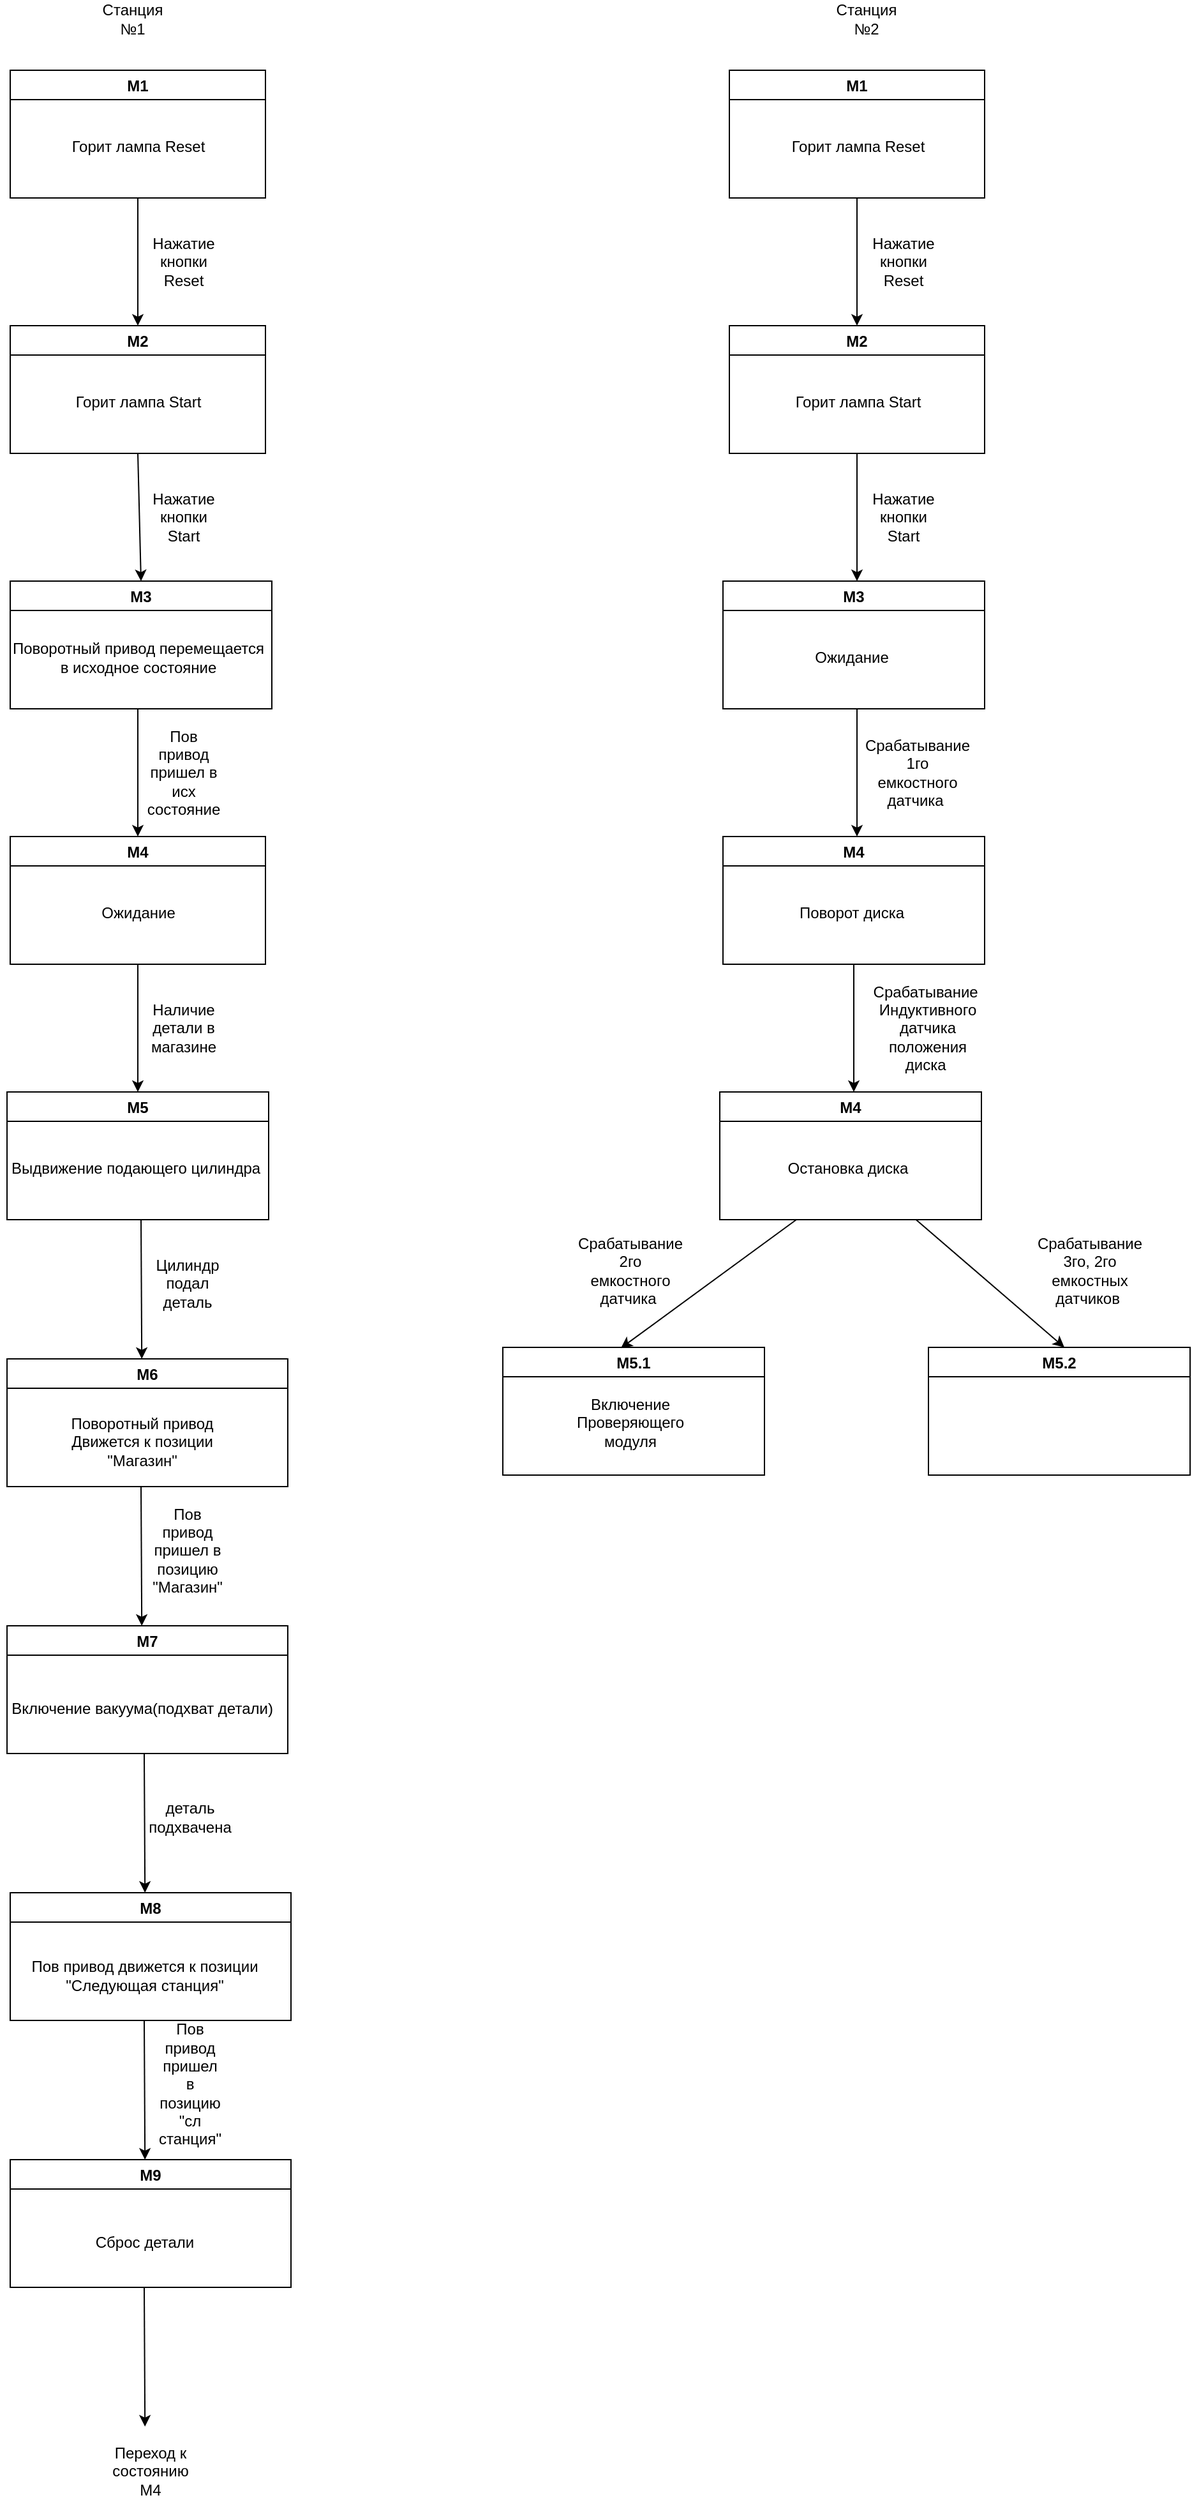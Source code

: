 <mxfile version="14.7.7" type="github">
  <diagram id="C5RBs43oDa-KdzZeNtuy" name="Page-1">
    <mxGraphModel dx="1030" dy="679" grid="1" gridSize="10" guides="1" tooltips="1" connect="1" arrows="1" fold="1" page="1" pageScale="1" pageWidth="827" pageHeight="1169" math="0" shadow="0">
      <root>
        <mxCell id="WIyWlLk6GJQsqaUBKTNV-0" />
        <mxCell id="WIyWlLk6GJQsqaUBKTNV-1" parent="WIyWlLk6GJQsqaUBKTNV-0" />
        <mxCell id="Jzof67alMw08wtt1Fque-1" value="M1" style="swimlane;startSize=23;" vertex="1" parent="WIyWlLk6GJQsqaUBKTNV-1">
          <mxGeometry x="314" y="60" width="200" height="100" as="geometry" />
        </mxCell>
        <mxCell id="Jzof67alMw08wtt1Fque-2" value="Горит лампа Reset" style="text;html=1;align=center;verticalAlign=middle;resizable=0;points=[];autosize=1;strokeColor=none;" vertex="1" parent="Jzof67alMw08wtt1Fque-1">
          <mxGeometry x="40" y="50" width="120" height="20" as="geometry" />
        </mxCell>
        <mxCell id="Jzof67alMw08wtt1Fque-3" value="" style="endArrow=classic;html=1;exitX=0.5;exitY=1;exitDx=0;exitDy=0;entryX=0.5;entryY=0;entryDx=0;entryDy=0;" edge="1" parent="WIyWlLk6GJQsqaUBKTNV-1" source="Jzof67alMw08wtt1Fque-1" target="Jzof67alMw08wtt1Fque-4">
          <mxGeometry width="50" height="50" relative="1" as="geometry">
            <mxPoint x="380" y="270" as="sourcePoint" />
            <mxPoint x="414" y="230" as="targetPoint" />
          </mxGeometry>
        </mxCell>
        <mxCell id="Jzof67alMw08wtt1Fque-4" value="M2" style="swimlane;startSize=23;" vertex="1" parent="WIyWlLk6GJQsqaUBKTNV-1">
          <mxGeometry x="314" y="260" width="200" height="100" as="geometry" />
        </mxCell>
        <mxCell id="Jzof67alMw08wtt1Fque-5" value="Горит лампа Start" style="text;html=1;align=center;verticalAlign=middle;resizable=0;points=[];autosize=1;strokeColor=none;" vertex="1" parent="Jzof67alMw08wtt1Fque-4">
          <mxGeometry x="45" y="50" width="110" height="20" as="geometry" />
        </mxCell>
        <mxCell id="Jzof67alMw08wtt1Fque-6" value="Нажатие кнопки Reset" style="text;html=1;strokeColor=none;fillColor=none;align=center;verticalAlign=middle;whiteSpace=wrap;rounded=0;" vertex="1" parent="WIyWlLk6GJQsqaUBKTNV-1">
          <mxGeometry x="430" y="200" width="40" height="20" as="geometry" />
        </mxCell>
        <mxCell id="Jzof67alMw08wtt1Fque-7" value="" style="endArrow=classic;html=1;entryX=0.5;entryY=0;entryDx=0;entryDy=0;" edge="1" parent="WIyWlLk6GJQsqaUBKTNV-1" target="Jzof67alMw08wtt1Fque-8">
          <mxGeometry width="50" height="50" relative="1" as="geometry">
            <mxPoint x="414" y="360" as="sourcePoint" />
            <mxPoint x="414" y="430" as="targetPoint" />
          </mxGeometry>
        </mxCell>
        <mxCell id="Jzof67alMw08wtt1Fque-8" value="M3" style="swimlane;startSize=23;" vertex="1" parent="WIyWlLk6GJQsqaUBKTNV-1">
          <mxGeometry x="314" y="460" width="205" height="100" as="geometry" />
        </mxCell>
        <mxCell id="Jzof67alMw08wtt1Fque-9" value="Поворотный привод перемещается&lt;br&gt;в исходное состояние" style="text;html=1;align=center;verticalAlign=middle;resizable=0;points=[];autosize=1;strokeColor=none;" vertex="1" parent="Jzof67alMw08wtt1Fque-8">
          <mxGeometry x="-5" y="45" width="210" height="30" as="geometry" />
        </mxCell>
        <mxCell id="Jzof67alMw08wtt1Fque-10" value="Нажатие кнопки Start" style="text;html=1;strokeColor=none;fillColor=none;align=center;verticalAlign=middle;whiteSpace=wrap;rounded=0;" vertex="1" parent="WIyWlLk6GJQsqaUBKTNV-1">
          <mxGeometry x="430" y="400" width="40" height="20" as="geometry" />
        </mxCell>
        <mxCell id="Jzof67alMw08wtt1Fque-12" value="" style="endArrow=classic;html=1;entryX=0.5;entryY=0;entryDx=0;entryDy=0;" edge="1" parent="WIyWlLk6GJQsqaUBKTNV-1" target="Jzof67alMw08wtt1Fque-13">
          <mxGeometry width="50" height="50" relative="1" as="geometry">
            <mxPoint x="414" y="560.0" as="sourcePoint" />
            <mxPoint x="414" y="630" as="targetPoint" />
          </mxGeometry>
        </mxCell>
        <mxCell id="Jzof67alMw08wtt1Fque-13" value="M4" style="swimlane;startSize=23;" vertex="1" parent="WIyWlLk6GJQsqaUBKTNV-1">
          <mxGeometry x="314" y="660" width="200" height="100" as="geometry" />
        </mxCell>
        <mxCell id="Jzof67alMw08wtt1Fque-14" value="Ожидание" style="text;html=1;align=center;verticalAlign=middle;resizable=0;points=[];autosize=1;strokeColor=none;" vertex="1" parent="Jzof67alMw08wtt1Fque-13">
          <mxGeometry x="65" y="50" width="70" height="20" as="geometry" />
        </mxCell>
        <mxCell id="Jzof67alMw08wtt1Fque-15" value="Пов привод пришел в исх состояние" style="text;html=1;strokeColor=none;fillColor=none;align=center;verticalAlign=middle;whiteSpace=wrap;rounded=0;" vertex="1" parent="WIyWlLk6GJQsqaUBKTNV-1">
          <mxGeometry x="430" y="600" width="40" height="20" as="geometry" />
        </mxCell>
        <mxCell id="Jzof67alMw08wtt1Fque-16" value="" style="endArrow=classic;html=1;entryX=0.5;entryY=0;entryDx=0;entryDy=0;" edge="1" parent="WIyWlLk6GJQsqaUBKTNV-1" target="Jzof67alMw08wtt1Fque-17">
          <mxGeometry width="50" height="50" relative="1" as="geometry">
            <mxPoint x="414" y="760" as="sourcePoint" />
            <mxPoint x="414" y="830" as="targetPoint" />
          </mxGeometry>
        </mxCell>
        <mxCell id="Jzof67alMw08wtt1Fque-17" value="M5" style="swimlane;startSize=23;" vertex="1" parent="WIyWlLk6GJQsqaUBKTNV-1">
          <mxGeometry x="311.5" y="860" width="205" height="100" as="geometry" />
        </mxCell>
        <mxCell id="Jzof67alMw08wtt1Fque-18" value="Выдвижение подающего цилиндра" style="text;html=1;align=center;verticalAlign=middle;resizable=0;points=[];autosize=1;strokeColor=none;" vertex="1" parent="Jzof67alMw08wtt1Fque-17">
          <mxGeometry x="-5" y="50" width="210" height="20" as="geometry" />
        </mxCell>
        <mxCell id="Jzof67alMw08wtt1Fque-19" value="Наличие детали в магазине" style="text;html=1;strokeColor=none;fillColor=none;align=center;verticalAlign=middle;whiteSpace=wrap;rounded=0;" vertex="1" parent="WIyWlLk6GJQsqaUBKTNV-1">
          <mxGeometry x="430" y="800" width="40" height="20" as="geometry" />
        </mxCell>
        <mxCell id="Jzof67alMw08wtt1Fque-20" value="" style="endArrow=classic;html=1;entryX=0.48;entryY=0;entryDx=0;entryDy=0;entryPerimeter=0;" edge="1" parent="WIyWlLk6GJQsqaUBKTNV-1" target="Jzof67alMw08wtt1Fque-21">
          <mxGeometry width="50" height="50" relative="1" as="geometry">
            <mxPoint x="416.5" y="960" as="sourcePoint" />
            <mxPoint x="416.5" y="1030" as="targetPoint" />
          </mxGeometry>
        </mxCell>
        <mxCell id="Jzof67alMw08wtt1Fque-21" value="M6" style="swimlane;startSize=23;" vertex="1" parent="WIyWlLk6GJQsqaUBKTNV-1">
          <mxGeometry x="311.5" y="1069" width="220" height="100" as="geometry" />
        </mxCell>
        <mxCell id="Jzof67alMw08wtt1Fque-22" value="Поворотный привод&lt;br&gt;Движется к позиции&lt;br&gt;&quot;Магазин&quot;" style="text;html=1;align=center;verticalAlign=middle;resizable=0;points=[];autosize=1;strokeColor=none;" vertex="1" parent="Jzof67alMw08wtt1Fque-21">
          <mxGeometry x="40" y="40" width="130" height="50" as="geometry" />
        </mxCell>
        <mxCell id="Jzof67alMw08wtt1Fque-23" value="Цилиндр подал деталь" style="text;html=1;strokeColor=none;fillColor=none;align=center;verticalAlign=middle;whiteSpace=wrap;rounded=0;" vertex="1" parent="WIyWlLk6GJQsqaUBKTNV-1">
          <mxGeometry x="432.5" y="1000" width="40" height="20" as="geometry" />
        </mxCell>
        <mxCell id="Jzof67alMw08wtt1Fque-24" value="" style="endArrow=classic;html=1;entryX=0.48;entryY=0;entryDx=0;entryDy=0;entryPerimeter=0;" edge="1" parent="WIyWlLk6GJQsqaUBKTNV-1" target="Jzof67alMw08wtt1Fque-25">
          <mxGeometry width="50" height="50" relative="1" as="geometry">
            <mxPoint x="416.5" y="1169.0" as="sourcePoint" />
            <mxPoint x="416.5" y="1239" as="targetPoint" />
          </mxGeometry>
        </mxCell>
        <mxCell id="Jzof67alMw08wtt1Fque-25" value="M7" style="swimlane;startSize=23;" vertex="1" parent="WIyWlLk6GJQsqaUBKTNV-1">
          <mxGeometry x="311.5" y="1278" width="220" height="100" as="geometry" />
        </mxCell>
        <mxCell id="Jzof67alMw08wtt1Fque-26" value="Включение вакуума(подхват детали)" style="text;html=1;align=center;verticalAlign=middle;resizable=0;points=[];autosize=1;strokeColor=none;" vertex="1" parent="Jzof67alMw08wtt1Fque-25">
          <mxGeometry x="-5" y="55" width="220" height="20" as="geometry" />
        </mxCell>
        <mxCell id="Jzof67alMw08wtt1Fque-27" value="Пов привод пришел в позицию &quot;Магазин&quot;" style="text;html=1;strokeColor=none;fillColor=none;align=center;verticalAlign=middle;whiteSpace=wrap;rounded=0;" vertex="1" parent="WIyWlLk6GJQsqaUBKTNV-1">
          <mxGeometry x="432.5" y="1209" width="40" height="20" as="geometry" />
        </mxCell>
        <mxCell id="Jzof67alMw08wtt1Fque-28" value="" style="endArrow=classic;html=1;entryX=0.48;entryY=0;entryDx=0;entryDy=0;entryPerimeter=0;" edge="1" parent="WIyWlLk6GJQsqaUBKTNV-1" target="Jzof67alMw08wtt1Fque-29">
          <mxGeometry width="50" height="50" relative="1" as="geometry">
            <mxPoint x="419" y="1378.0" as="sourcePoint" />
            <mxPoint x="419" y="1448" as="targetPoint" />
          </mxGeometry>
        </mxCell>
        <mxCell id="Jzof67alMw08wtt1Fque-29" value="M8" style="swimlane;startSize=23;" vertex="1" parent="WIyWlLk6GJQsqaUBKTNV-1">
          <mxGeometry x="314" y="1487" width="220" height="100" as="geometry" />
        </mxCell>
        <mxCell id="Jzof67alMw08wtt1Fque-30" value="Пов привод движется к позиции&lt;br&gt;&quot;Следующая станция&quot;" style="text;html=1;align=center;verticalAlign=middle;resizable=0;points=[];autosize=1;strokeColor=none;" vertex="1" parent="Jzof67alMw08wtt1Fque-29">
          <mxGeometry x="10" y="50" width="190" height="30" as="geometry" />
        </mxCell>
        <mxCell id="Jzof67alMw08wtt1Fque-31" value="деталь подхвачена" style="text;html=1;strokeColor=none;fillColor=none;align=center;verticalAlign=middle;whiteSpace=wrap;rounded=0;" vertex="1" parent="WIyWlLk6GJQsqaUBKTNV-1">
          <mxGeometry x="435" y="1418" width="40" height="20" as="geometry" />
        </mxCell>
        <mxCell id="Jzof67alMw08wtt1Fque-32" value="" style="endArrow=classic;html=1;entryX=0.48;entryY=0;entryDx=0;entryDy=0;entryPerimeter=0;" edge="1" parent="WIyWlLk6GJQsqaUBKTNV-1" target="Jzof67alMw08wtt1Fque-33">
          <mxGeometry width="50" height="50" relative="1" as="geometry">
            <mxPoint x="419" y="1587" as="sourcePoint" />
            <mxPoint x="419" y="1657" as="targetPoint" />
          </mxGeometry>
        </mxCell>
        <mxCell id="Jzof67alMw08wtt1Fque-33" value="M9" style="swimlane;startSize=23;" vertex="1" parent="WIyWlLk6GJQsqaUBKTNV-1">
          <mxGeometry x="314" y="1696" width="220" height="100" as="geometry" />
        </mxCell>
        <mxCell id="Jzof67alMw08wtt1Fque-34" value="Сброс детали" style="text;html=1;align=center;verticalAlign=middle;resizable=0;points=[];autosize=1;strokeColor=none;" vertex="1" parent="Jzof67alMw08wtt1Fque-33">
          <mxGeometry x="60" y="55" width="90" height="20" as="geometry" />
        </mxCell>
        <mxCell id="Jzof67alMw08wtt1Fque-35" value="Пов привод пришел в позицию &quot;сл станция&quot;" style="text;html=1;strokeColor=none;fillColor=none;align=center;verticalAlign=middle;whiteSpace=wrap;rounded=0;" vertex="1" parent="WIyWlLk6GJQsqaUBKTNV-1">
          <mxGeometry x="435" y="1627" width="40" height="20" as="geometry" />
        </mxCell>
        <mxCell id="Jzof67alMw08wtt1Fque-36" value="" style="endArrow=classic;html=1;entryX=0.48;entryY=0;entryDx=0;entryDy=0;entryPerimeter=0;" edge="1" parent="WIyWlLk6GJQsqaUBKTNV-1">
          <mxGeometry width="50" height="50" relative="1" as="geometry">
            <mxPoint x="419" y="1796" as="sourcePoint" />
            <mxPoint x="419.6" y="1905" as="targetPoint" />
          </mxGeometry>
        </mxCell>
        <mxCell id="Jzof67alMw08wtt1Fque-39" value="Переход к состоянию M4" style="text;html=1;strokeColor=none;fillColor=none;align=center;verticalAlign=middle;whiteSpace=wrap;rounded=0;" vertex="1" parent="WIyWlLk6GJQsqaUBKTNV-1">
          <mxGeometry x="404" y="1930" width="40" height="20" as="geometry" />
        </mxCell>
        <mxCell id="Jzof67alMw08wtt1Fque-41" value="M1" style="swimlane;startSize=23;" vertex="1" parent="WIyWlLk6GJQsqaUBKTNV-1">
          <mxGeometry x="877.5" y="60" width="200" height="100" as="geometry" />
        </mxCell>
        <mxCell id="Jzof67alMw08wtt1Fque-42" value="Горит лампа Reset" style="text;html=1;align=center;verticalAlign=middle;resizable=0;points=[];autosize=1;strokeColor=none;" vertex="1" parent="Jzof67alMw08wtt1Fque-41">
          <mxGeometry x="40" y="50" width="120" height="20" as="geometry" />
        </mxCell>
        <mxCell id="Jzof67alMw08wtt1Fque-43" value="" style="endArrow=classic;html=1;exitX=0.5;exitY=1;exitDx=0;exitDy=0;entryX=0.5;entryY=0;entryDx=0;entryDy=0;" edge="1" parent="WIyWlLk6GJQsqaUBKTNV-1" source="Jzof67alMw08wtt1Fque-41" target="Jzof67alMw08wtt1Fque-44">
          <mxGeometry width="50" height="50" relative="1" as="geometry">
            <mxPoint x="567.5" y="280" as="sourcePoint" />
            <mxPoint x="601.5" y="240" as="targetPoint" />
          </mxGeometry>
        </mxCell>
        <mxCell id="Jzof67alMw08wtt1Fque-44" value="M2" style="swimlane;startSize=23;" vertex="1" parent="WIyWlLk6GJQsqaUBKTNV-1">
          <mxGeometry x="877.5" y="260" width="200" height="100" as="geometry" />
        </mxCell>
        <mxCell id="Jzof67alMw08wtt1Fque-45" value="Горит лампа Start" style="text;html=1;align=center;verticalAlign=middle;resizable=0;points=[];autosize=1;strokeColor=none;" vertex="1" parent="Jzof67alMw08wtt1Fque-44">
          <mxGeometry x="45" y="50" width="110" height="20" as="geometry" />
        </mxCell>
        <mxCell id="Jzof67alMw08wtt1Fque-47" value="" style="endArrow=classic;html=1;" edge="1" parent="WIyWlLk6GJQsqaUBKTNV-1">
          <mxGeometry width="50" height="50" relative="1" as="geometry">
            <mxPoint x="977.5" y="360" as="sourcePoint" />
            <mxPoint x="977.5" y="460" as="targetPoint" />
          </mxGeometry>
        </mxCell>
        <mxCell id="Jzof67alMw08wtt1Fque-48" value="Нажатие кнопки Start" style="text;html=1;strokeColor=none;fillColor=none;align=center;verticalAlign=middle;whiteSpace=wrap;rounded=0;" vertex="1" parent="WIyWlLk6GJQsqaUBKTNV-1">
          <mxGeometry x="993.5" y="400" width="40" height="20" as="geometry" />
        </mxCell>
        <mxCell id="Jzof67alMw08wtt1Fque-49" value="M3" style="swimlane;startSize=23;" vertex="1" parent="WIyWlLk6GJQsqaUBKTNV-1">
          <mxGeometry x="872.5" y="460" width="205" height="100" as="geometry" />
        </mxCell>
        <mxCell id="Jzof67alMw08wtt1Fque-50" value="Ожидание" style="text;html=1;align=center;verticalAlign=middle;resizable=0;points=[];autosize=1;strokeColor=none;" vertex="1" parent="Jzof67alMw08wtt1Fque-49">
          <mxGeometry x="65" y="50" width="70" height="20" as="geometry" />
        </mxCell>
        <mxCell id="Jzof67alMw08wtt1Fque-51" value="Станция №1" style="text;html=1;strokeColor=none;fillColor=none;align=center;verticalAlign=middle;whiteSpace=wrap;rounded=0;" vertex="1" parent="WIyWlLk6GJQsqaUBKTNV-1">
          <mxGeometry x="390" y="10" width="40" height="20" as="geometry" />
        </mxCell>
        <mxCell id="Jzof67alMw08wtt1Fque-52" value="Станция №2" style="text;html=1;strokeColor=none;fillColor=none;align=center;verticalAlign=middle;whiteSpace=wrap;rounded=0;" vertex="1" parent="WIyWlLk6GJQsqaUBKTNV-1">
          <mxGeometry x="964.5" y="10" width="40" height="20" as="geometry" />
        </mxCell>
        <mxCell id="Jzof67alMw08wtt1Fque-53" value="" style="endArrow=classic;html=1;" edge="1" parent="WIyWlLk6GJQsqaUBKTNV-1">
          <mxGeometry width="50" height="50" relative="1" as="geometry">
            <mxPoint x="977.5" y="560" as="sourcePoint" />
            <mxPoint x="977.5" y="660.0" as="targetPoint" />
          </mxGeometry>
        </mxCell>
        <mxCell id="Jzof67alMw08wtt1Fque-54" value="Срабатывание 1го емкостного датчика&amp;nbsp;" style="text;html=1;strokeColor=none;fillColor=none;align=center;verticalAlign=middle;whiteSpace=wrap;rounded=0;" vertex="1" parent="WIyWlLk6GJQsqaUBKTNV-1">
          <mxGeometry x="1004.5" y="600" width="40" height="20" as="geometry" />
        </mxCell>
        <mxCell id="Jzof67alMw08wtt1Fque-55" value="M4" style="swimlane;startSize=23;" vertex="1" parent="WIyWlLk6GJQsqaUBKTNV-1">
          <mxGeometry x="872.5" y="660" width="205" height="100" as="geometry" />
        </mxCell>
        <mxCell id="Jzof67alMw08wtt1Fque-56" value="Поворот диска" style="text;html=1;align=center;verticalAlign=middle;resizable=0;points=[];autosize=1;strokeColor=none;" vertex="1" parent="Jzof67alMw08wtt1Fque-55">
          <mxGeometry x="50" y="50" width="100" height="20" as="geometry" />
        </mxCell>
        <mxCell id="Jzof67alMw08wtt1Fque-58" value="Срабатывание&amp;nbsp;&lt;br&gt;Индуктивного датчика положения диска&amp;nbsp;" style="text;html=1;strokeColor=none;fillColor=none;align=center;verticalAlign=middle;whiteSpace=wrap;rounded=0;" vertex="1" parent="WIyWlLk6GJQsqaUBKTNV-1">
          <mxGeometry x="1013" y="800" width="40" height="20" as="geometry" />
        </mxCell>
        <mxCell id="Jzof67alMw08wtt1Fque-59" value="" style="endArrow=classic;html=1;" edge="1" parent="WIyWlLk6GJQsqaUBKTNV-1">
          <mxGeometry width="50" height="50" relative="1" as="geometry">
            <mxPoint x="975" y="760.0" as="sourcePoint" />
            <mxPoint x="975" y="860.0" as="targetPoint" />
          </mxGeometry>
        </mxCell>
        <mxCell id="Jzof67alMw08wtt1Fque-61" value="M4" style="swimlane;startSize=23;" vertex="1" parent="WIyWlLk6GJQsqaUBKTNV-1">
          <mxGeometry x="870" y="860" width="205" height="100" as="geometry" />
        </mxCell>
        <mxCell id="Jzof67alMw08wtt1Fque-62" value="Остановка диска" style="text;html=1;align=center;verticalAlign=middle;resizable=0;points=[];autosize=1;strokeColor=none;" vertex="1" parent="Jzof67alMw08wtt1Fque-61">
          <mxGeometry x="45" y="50" width="110" height="20" as="geometry" />
        </mxCell>
        <mxCell id="Jzof67alMw08wtt1Fque-65" value="Нажатие кнопки Reset" style="text;html=1;strokeColor=none;fillColor=none;align=center;verticalAlign=middle;whiteSpace=wrap;rounded=0;" vertex="1" parent="WIyWlLk6GJQsqaUBKTNV-1">
          <mxGeometry x="993.5" y="200" width="40" height="20" as="geometry" />
        </mxCell>
        <mxCell id="Jzof67alMw08wtt1Fque-66" value="M5.1" style="swimlane;startSize=23;" vertex="1" parent="WIyWlLk6GJQsqaUBKTNV-1">
          <mxGeometry x="700" y="1060" width="205" height="100" as="geometry" />
        </mxCell>
        <mxCell id="Jzof67alMw08wtt1Fque-81" value="Включение Проверяющего модуля" style="text;html=1;strokeColor=none;fillColor=none;align=center;verticalAlign=middle;whiteSpace=wrap;rounded=0;" vertex="1" parent="Jzof67alMw08wtt1Fque-66">
          <mxGeometry x="80" y="49" width="40" height="20" as="geometry" />
        </mxCell>
        <mxCell id="Jzof67alMw08wtt1Fque-68" value="" style="endArrow=classic;html=1;entryX=0.451;entryY=0.006;entryDx=0;entryDy=0;entryPerimeter=0;" edge="1" parent="WIyWlLk6GJQsqaUBKTNV-1" target="Jzof67alMw08wtt1Fque-66">
          <mxGeometry width="50" height="50" relative="1" as="geometry">
            <mxPoint x="930" y="960" as="sourcePoint" />
            <mxPoint x="960" y="1020" as="targetPoint" />
          </mxGeometry>
        </mxCell>
        <mxCell id="Jzof67alMw08wtt1Fque-69" value="Срабатывание 2го емкостного датчика&amp;nbsp;" style="text;html=1;strokeColor=none;fillColor=none;align=center;verticalAlign=middle;whiteSpace=wrap;rounded=0;" vertex="1" parent="WIyWlLk6GJQsqaUBKTNV-1">
          <mxGeometry x="780" y="990" width="40" height="20" as="geometry" />
        </mxCell>
        <mxCell id="Jzof67alMw08wtt1Fque-72" value="" style="endArrow=classic;html=1;exitX=0.75;exitY=1;exitDx=0;exitDy=0;" edge="1" parent="WIyWlLk6GJQsqaUBKTNV-1" source="Jzof67alMw08wtt1Fque-61">
          <mxGeometry width="50" height="50" relative="1" as="geometry">
            <mxPoint x="1070" y="1080" as="sourcePoint" />
            <mxPoint x="1140" y="1060" as="targetPoint" />
          </mxGeometry>
        </mxCell>
        <mxCell id="Jzof67alMw08wtt1Fque-73" value="M5.2" style="swimlane;startSize=23;" vertex="1" parent="WIyWlLk6GJQsqaUBKTNV-1">
          <mxGeometry x="1033.5" y="1060" width="205" height="100" as="geometry" />
        </mxCell>
        <mxCell id="Jzof67alMw08wtt1Fque-75" value="Срабатывание 3го, 2го емкостных датчиков&amp;nbsp;" style="text;html=1;strokeColor=none;fillColor=none;align=center;verticalAlign=middle;whiteSpace=wrap;rounded=0;" vertex="1" parent="WIyWlLk6GJQsqaUBKTNV-1">
          <mxGeometry x="1140" y="990" width="40" height="20" as="geometry" />
        </mxCell>
      </root>
    </mxGraphModel>
  </diagram>
</mxfile>
